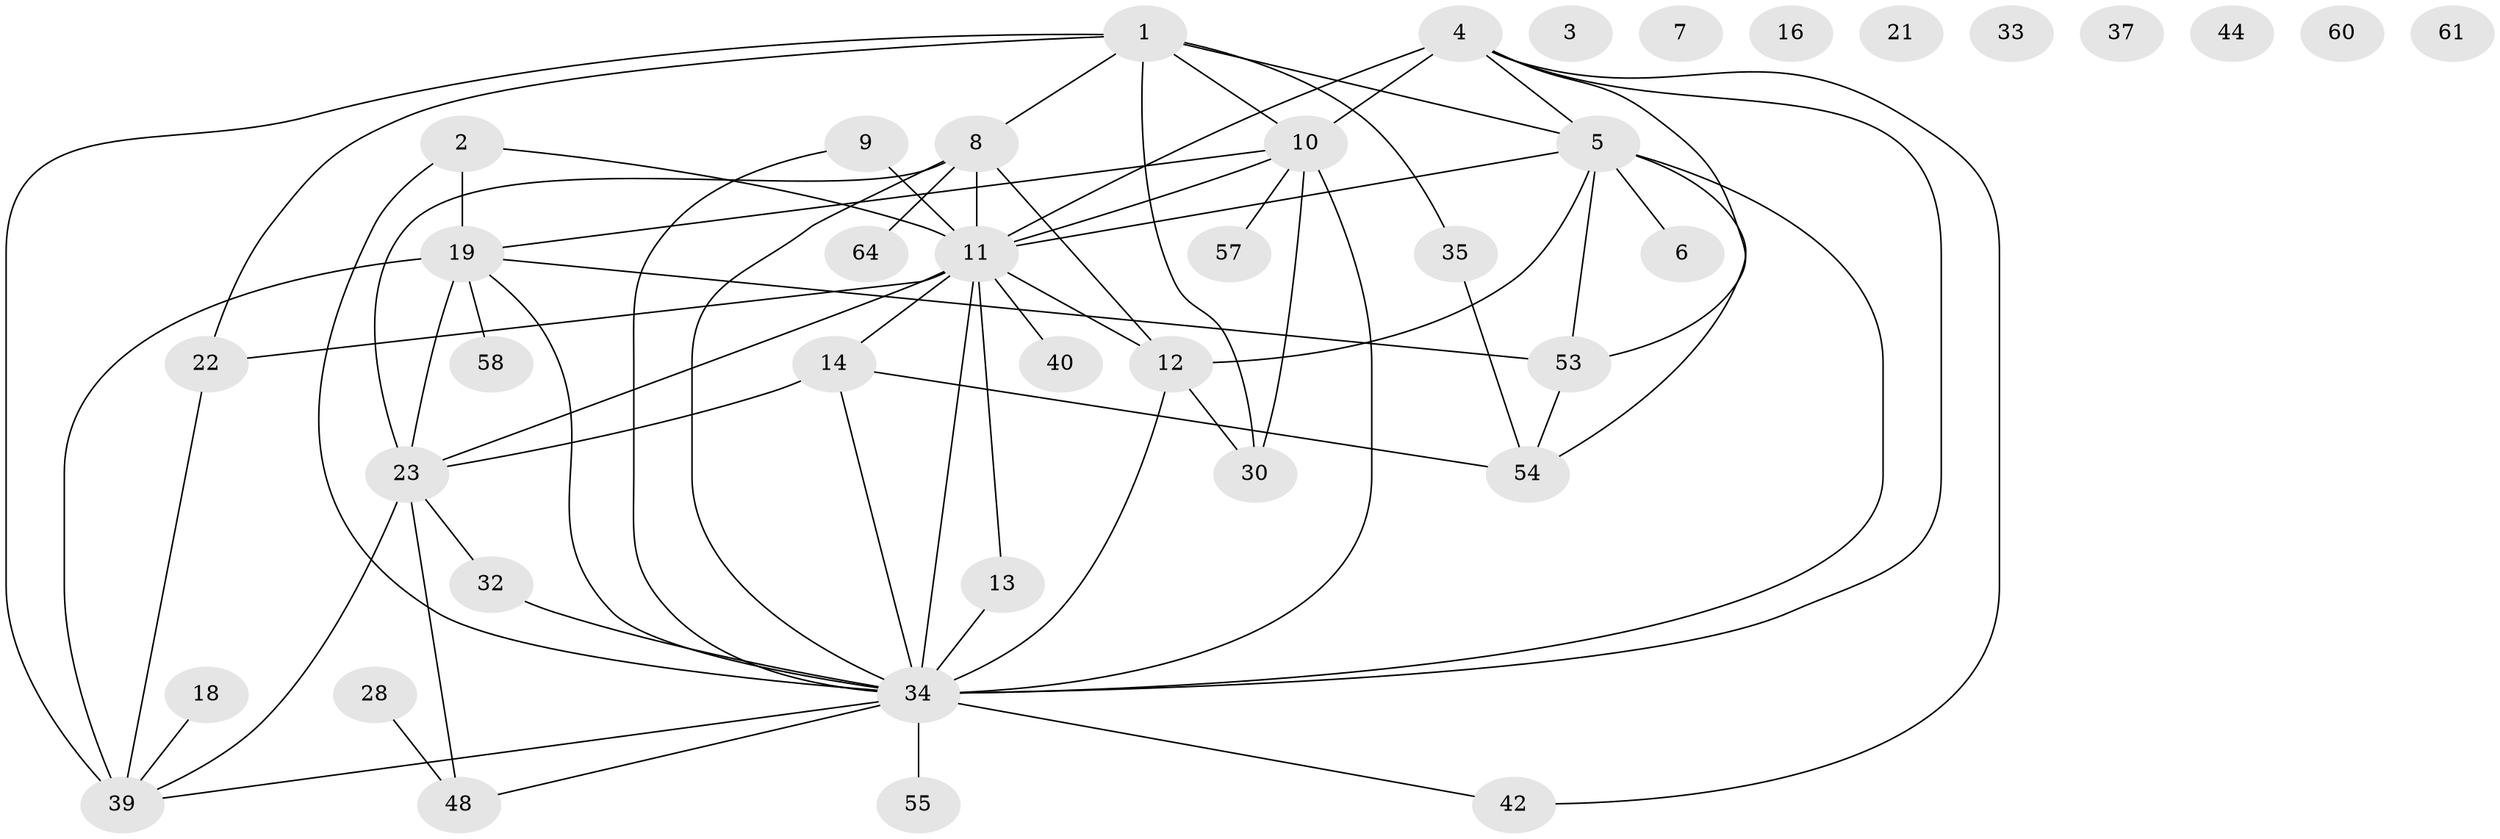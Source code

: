// original degree distribution, {4: 0.1728395061728395, 1: 0.18518518518518517, 0: 0.09876543209876543, 3: 0.19753086419753085, 2: 0.13580246913580246, 5: 0.1111111111111111, 7: 0.037037037037037035, 6: 0.04938271604938271, 9: 0.012345679012345678}
// Generated by graph-tools (version 1.1) at 2025/13/03/09/25 04:13:13]
// undirected, 40 vertices, 65 edges
graph export_dot {
graph [start="1"]
  node [color=gray90,style=filled];
  1 [super="+67+66"];
  2 [super="+20"];
  3;
  4 [super="+74+63"];
  5 [super="+17"];
  6;
  7;
  8 [super="+59+75+36"];
  9 [super="+69"];
  10 [super="+31+27"];
  11 [super="+24+15"];
  12;
  13;
  14 [super="+29"];
  16;
  18 [super="+80"];
  19 [super="+43+25+65"];
  21;
  22;
  23 [super="+49"];
  28 [super="+45"];
  30;
  32;
  33;
  34 [super="+68+72+76+71"];
  35;
  37;
  39 [super="+47+56"];
  40 [super="+41"];
  42 [super="+51"];
  44 [super="+50"];
  48;
  53 [super="+62"];
  54 [super="+73"];
  55;
  57;
  58;
  60;
  61;
  64;
  1 -- 30 [weight=2];
  1 -- 22;
  1 -- 35;
  1 -- 39;
  1 -- 8 [weight=2];
  1 -- 5;
  1 -- 10;
  2 -- 34;
  2 -- 11;
  2 -- 19;
  4 -- 42;
  4 -- 10;
  4 -- 11 [weight=3];
  4 -- 34;
  4 -- 5;
  4 -- 53;
  5 -- 54;
  5 -- 34 [weight=2];
  5 -- 6;
  5 -- 11;
  5 -- 12;
  5 -- 53;
  8 -- 11 [weight=2];
  8 -- 64;
  8 -- 34;
  8 -- 12;
  8 -- 23;
  9 -- 34;
  9 -- 11 [weight=2];
  10 -- 30;
  10 -- 57;
  10 -- 11;
  10 -- 19;
  10 -- 34 [weight=2];
  11 -- 34 [weight=4];
  11 -- 12;
  11 -- 13;
  11 -- 14;
  11 -- 22;
  11 -- 23;
  11 -- 40 [weight=2];
  12 -- 30;
  12 -- 34;
  13 -- 34;
  14 -- 23;
  14 -- 54;
  14 -- 34;
  18 -- 39;
  19 -- 58;
  19 -- 39 [weight=2];
  19 -- 34;
  19 -- 23 [weight=2];
  19 -- 53;
  22 -- 39;
  23 -- 32;
  23 -- 48;
  23 -- 39;
  28 -- 48;
  32 -- 34;
  34 -- 55;
  34 -- 48;
  34 -- 39;
  34 -- 42;
  35 -- 54;
  53 -- 54;
}

